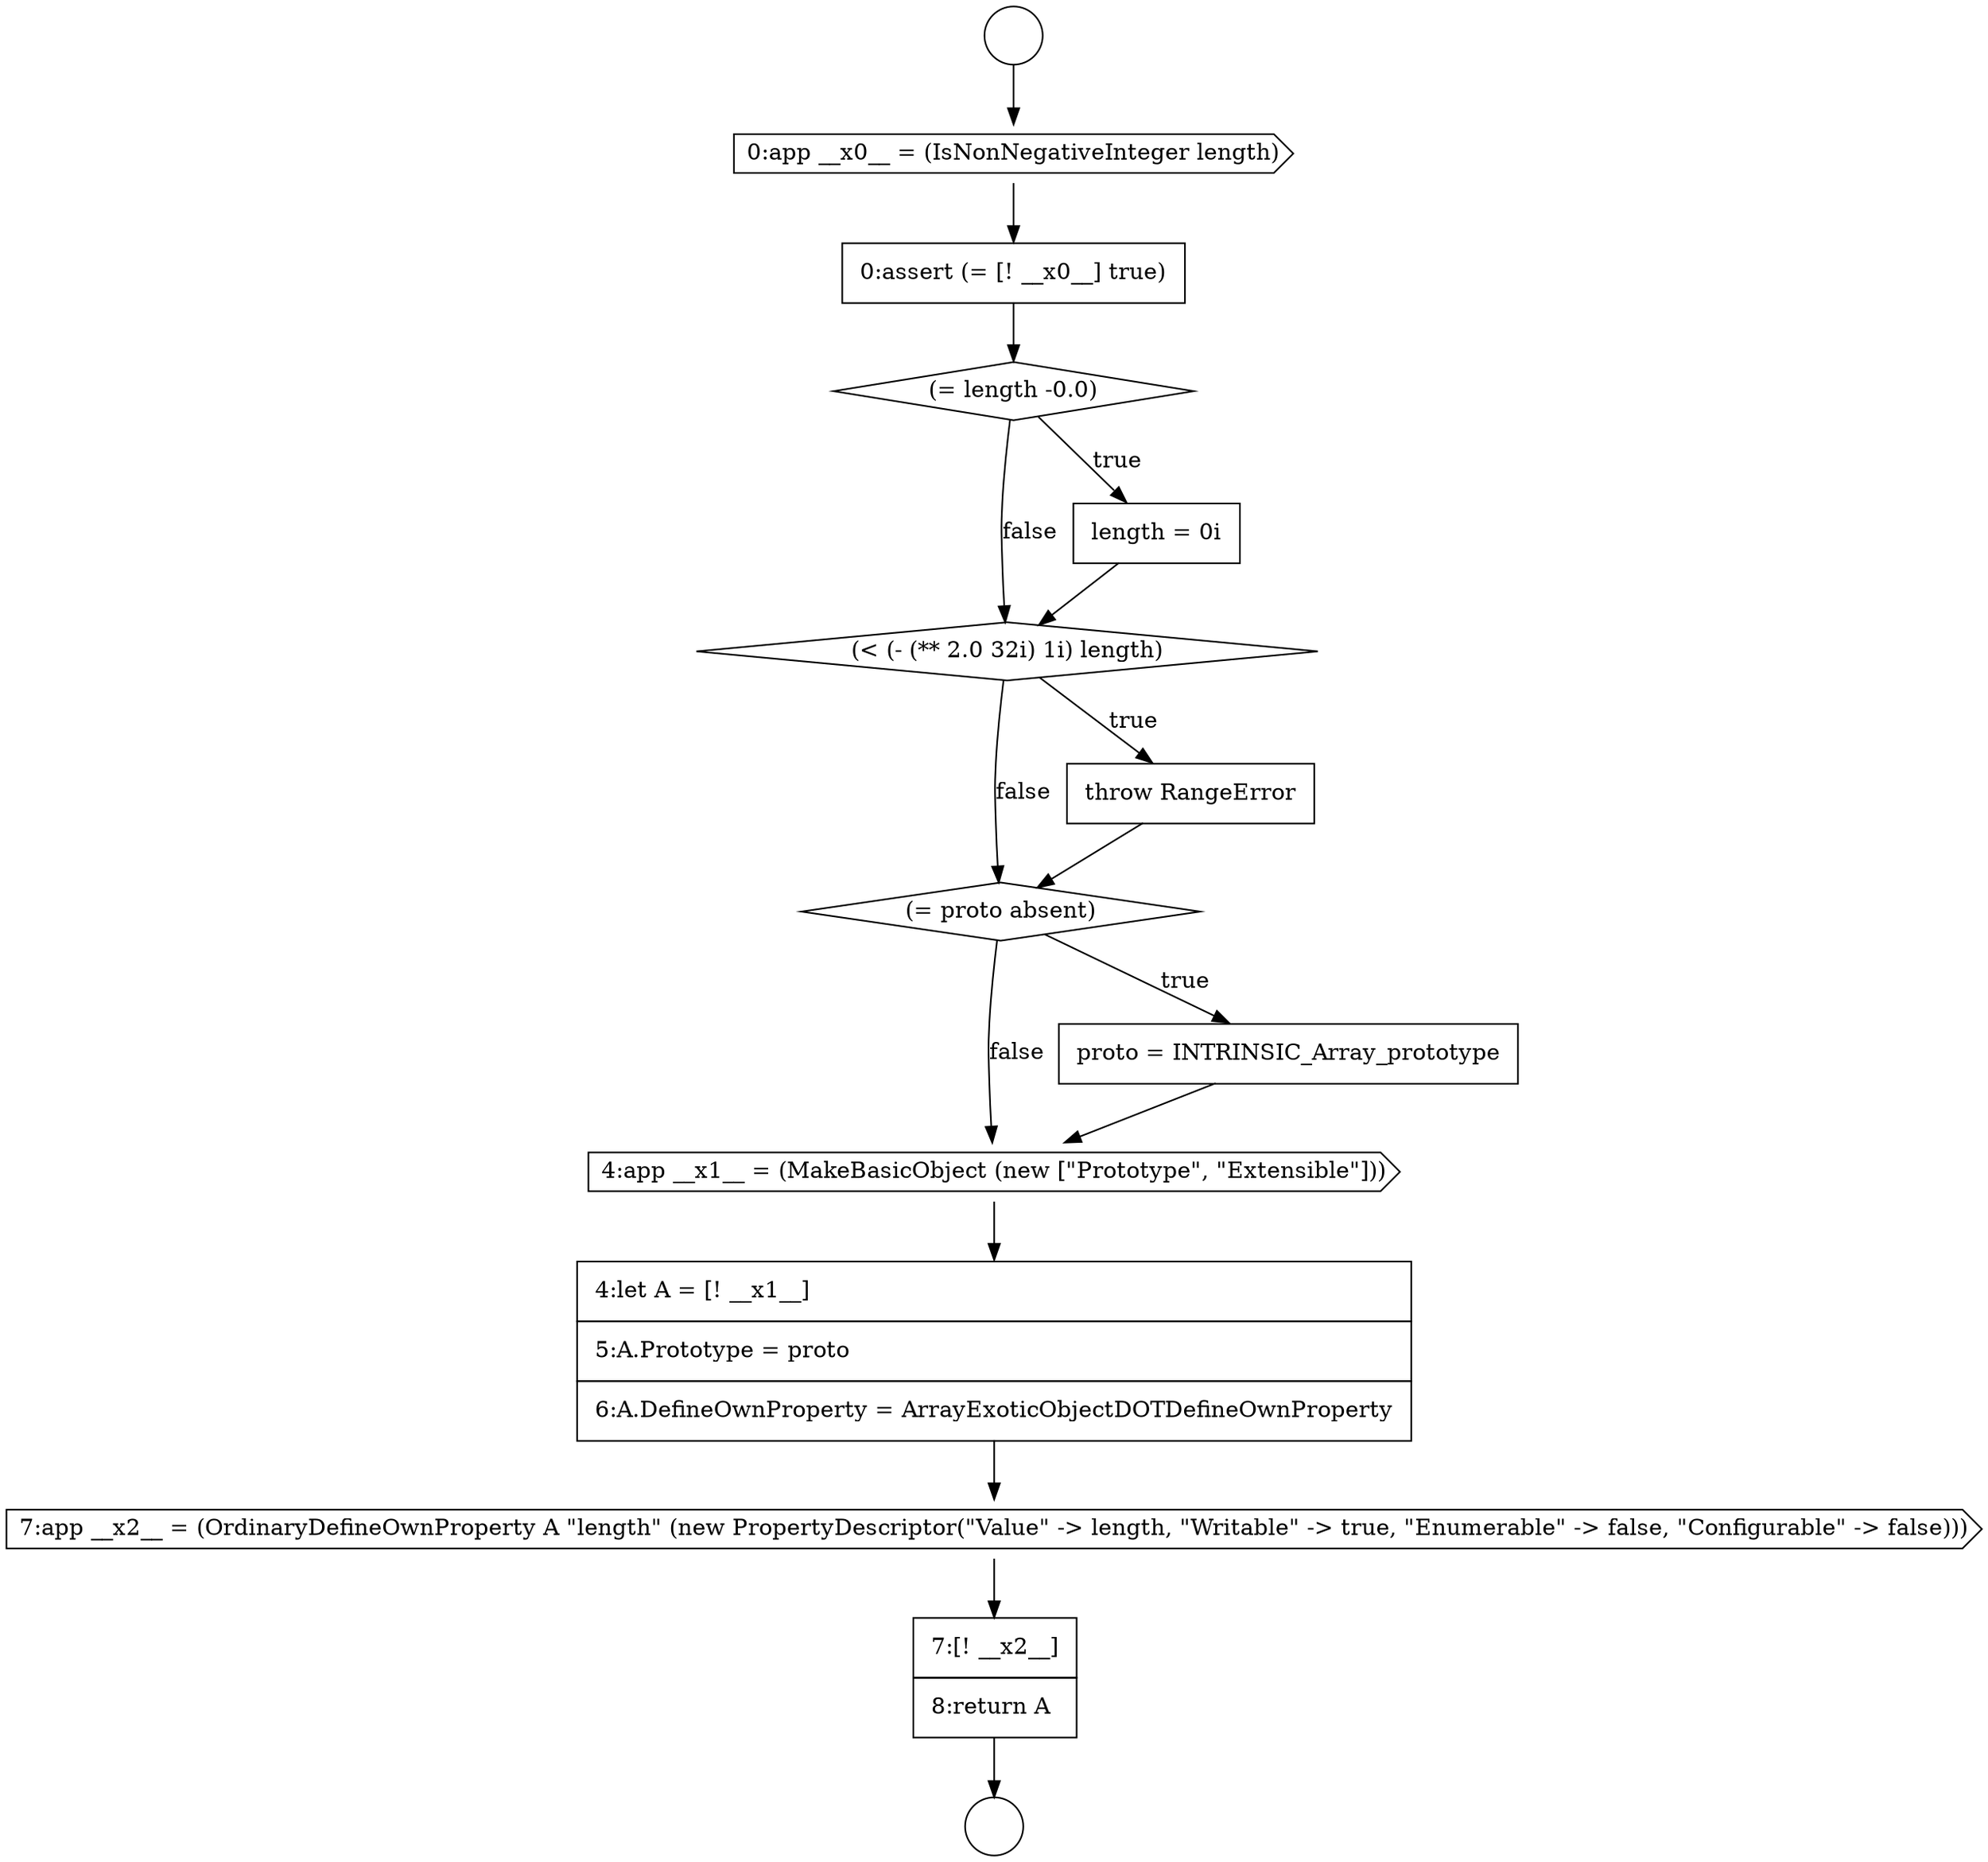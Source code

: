 digraph {
  node2612 [shape=none, margin=0, label=<<font color="black">
    <table border="0" cellborder="1" cellspacing="0" cellpadding="10">
      <tr><td align="left">4:let A = [! __x1__]</td></tr>
      <tr><td align="left">5:A.Prototype = proto</td></tr>
      <tr><td align="left">6:A.DefineOwnProperty = ArrayExoticObjectDOTDefineOwnProperty</td></tr>
    </table>
  </font>> color="black" fillcolor="white" style=filled]
  node2607 [shape=diamond, label=<<font color="black">(&lt; (- (** 2.0 32i) 1i) length)</font>> color="black" fillcolor="white" style=filled]
  node2603 [shape=cds, label=<<font color="black">0:app __x0__ = (IsNonNegativeInteger length)</font>> color="black" fillcolor="white" style=filled]
  node2609 [shape=diamond, label=<<font color="black">(= proto absent)</font>> color="black" fillcolor="white" style=filled]
  node2613 [shape=cds, label=<<font color="black">7:app __x2__ = (OrdinaryDefineOwnProperty A &quot;length&quot; (new PropertyDescriptor(&quot;Value&quot; -&gt; length, &quot;Writable&quot; -&gt; true, &quot;Enumerable&quot; -&gt; false, &quot;Configurable&quot; -&gt; false)))</font>> color="black" fillcolor="white" style=filled]
  node2602 [shape=circle label=" " color="black" fillcolor="white" style=filled]
  node2614 [shape=none, margin=0, label=<<font color="black">
    <table border="0" cellborder="1" cellspacing="0" cellpadding="10">
      <tr><td align="left">7:[! __x2__]</td></tr>
      <tr><td align="left">8:return A</td></tr>
    </table>
  </font>> color="black" fillcolor="white" style=filled]
  node2611 [shape=cds, label=<<font color="black">4:app __x1__ = (MakeBasicObject (new [&quot;Prototype&quot;, &quot;Extensible&quot;]))</font>> color="black" fillcolor="white" style=filled]
  node2608 [shape=none, margin=0, label=<<font color="black">
    <table border="0" cellborder="1" cellspacing="0" cellpadding="10">
      <tr><td align="left">throw RangeError</td></tr>
    </table>
  </font>> color="black" fillcolor="white" style=filled]
  node2604 [shape=none, margin=0, label=<<font color="black">
    <table border="0" cellborder="1" cellspacing="0" cellpadding="10">
      <tr><td align="left">0:assert (= [! __x0__] true)</td></tr>
    </table>
  </font>> color="black" fillcolor="white" style=filled]
  node2601 [shape=circle label=" " color="black" fillcolor="white" style=filled]
  node2606 [shape=none, margin=0, label=<<font color="black">
    <table border="0" cellborder="1" cellspacing="0" cellpadding="10">
      <tr><td align="left">length = 0i</td></tr>
    </table>
  </font>> color="black" fillcolor="white" style=filled]
  node2605 [shape=diamond, label=<<font color="black">(= length -0.0)</font>> color="black" fillcolor="white" style=filled]
  node2610 [shape=none, margin=0, label=<<font color="black">
    <table border="0" cellborder="1" cellspacing="0" cellpadding="10">
      <tr><td align="left">proto = INTRINSIC_Array_prototype</td></tr>
    </table>
  </font>> color="black" fillcolor="white" style=filled]
  node2614 -> node2602 [ color="black"]
  node2609 -> node2610 [label=<<font color="black">true</font>> color="black"]
  node2609 -> node2611 [label=<<font color="black">false</font>> color="black"]
  node2603 -> node2604 [ color="black"]
  node2612 -> node2613 [ color="black"]
  node2605 -> node2606 [label=<<font color="black">true</font>> color="black"]
  node2605 -> node2607 [label=<<font color="black">false</font>> color="black"]
  node2608 -> node2609 [ color="black"]
  node2610 -> node2611 [ color="black"]
  node2606 -> node2607 [ color="black"]
  node2613 -> node2614 [ color="black"]
  node2611 -> node2612 [ color="black"]
  node2604 -> node2605 [ color="black"]
  node2601 -> node2603 [ color="black"]
  node2607 -> node2608 [label=<<font color="black">true</font>> color="black"]
  node2607 -> node2609 [label=<<font color="black">false</font>> color="black"]
}
